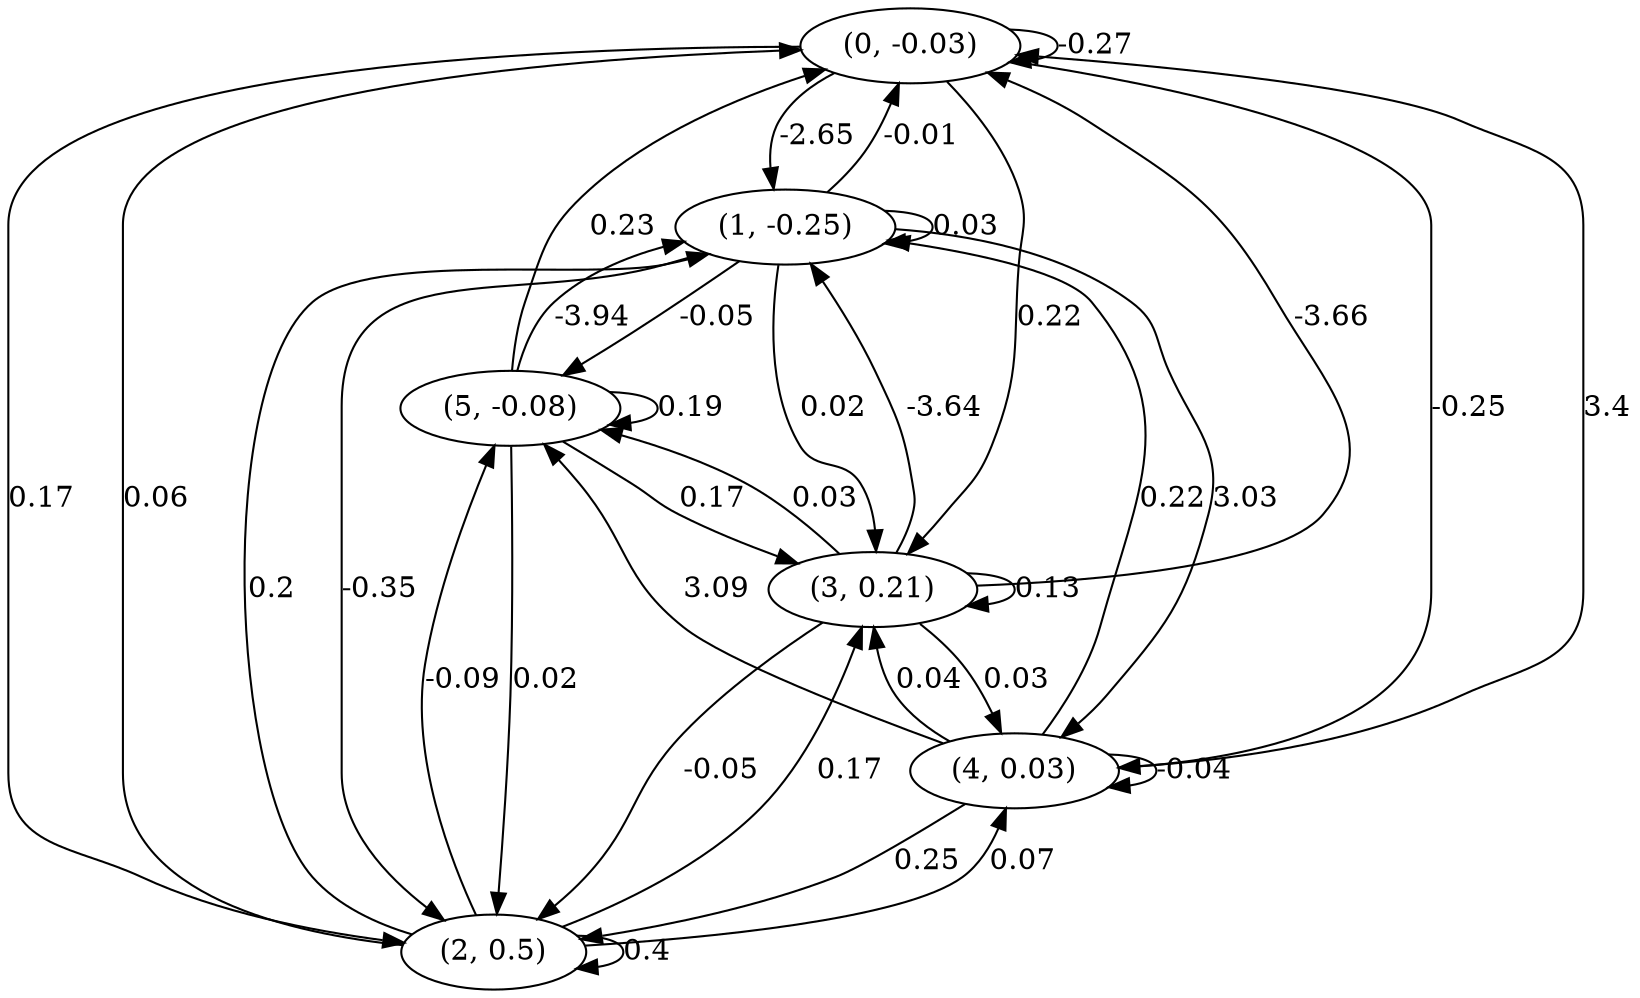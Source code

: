 digraph {
    0 [ label = "(0, -0.03)" ]
    1 [ label = "(1, -0.25)" ]
    2 [ label = "(2, 0.5)" ]
    3 [ label = "(3, 0.21)" ]
    4 [ label = "(4, 0.03)" ]
    5 [ label = "(5, -0.08)" ]
    0 -> 0 [ label = "-0.27" ]
    1 -> 1 [ label = "0.03" ]
    2 -> 2 [ label = "0.4" ]
    3 -> 3 [ label = "0.13" ]
    4 -> 4 [ label = "-0.04" ]
    5 -> 5 [ label = "0.19" ]
    1 -> 0 [ label = "-0.01" ]
    2 -> 0 [ label = "0.06" ]
    3 -> 0 [ label = "-3.66" ]
    4 -> 0 [ label = "3.4" ]
    5 -> 0 [ label = "0.23" ]
    0 -> 1 [ label = "-2.65" ]
    2 -> 1 [ label = "0.2" ]
    3 -> 1 [ label = "-3.64" ]
    4 -> 1 [ label = "0.22" ]
    5 -> 1 [ label = "-3.94" ]
    0 -> 2 [ label = "0.17" ]
    1 -> 2 [ label = "-0.35" ]
    3 -> 2 [ label = "-0.05" ]
    4 -> 2 [ label = "0.25" ]
    5 -> 2 [ label = "0.02" ]
    0 -> 3 [ label = "0.22" ]
    1 -> 3 [ label = "0.02" ]
    2 -> 3 [ label = "0.17" ]
    4 -> 3 [ label = "0.04" ]
    5 -> 3 [ label = "0.17" ]
    0 -> 4 [ label = "-0.25" ]
    1 -> 4 [ label = "3.03" ]
    2 -> 4 [ label = "0.07" ]
    3 -> 4 [ label = "0.03" ]
    1 -> 5 [ label = "-0.05" ]
    2 -> 5 [ label = "-0.09" ]
    3 -> 5 [ label = "0.03" ]
    4 -> 5 [ label = "3.09" ]
}

